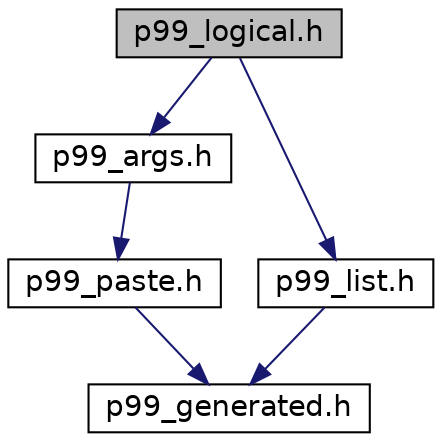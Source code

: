 digraph "p99_logical.h"
{
 // LATEX_PDF_SIZE
  edge [fontname="Helvetica",fontsize="14",labelfontname="Helvetica",labelfontsize="14"];
  node [fontname="Helvetica",fontsize="14",shape=record];
  Node1 [label="p99_logical.h",height=0.2,width=0.4,color="black", fillcolor="grey75", style="filled", fontcolor="black",tooltip="macros to handle Boolean conditions at compile time."];
  Node1 -> Node2 [color="midnightblue",fontsize="14",style="solid",fontname="Helvetica"];
  Node2 [label="p99_args.h",height=0.2,width=0.4,color="black", fillcolor="white", style="filled",URL="$p99__args_8h.html",tooltip="Providing macros that handle variadic macro argument lists."];
  Node2 -> Node3 [color="midnightblue",fontsize="14",style="solid",fontname="Helvetica"];
  Node3 [label="p99_paste.h",height=0.2,width=0.4,color="black", fillcolor="white", style="filled",URL="$p99__paste_8h.html",tooltip="macros that paste tokens in a predictable way"];
  Node3 -> Node4 [color="midnightblue",fontsize="14",style="solid",fontname="Helvetica"];
  Node4 [label="p99_generated.h",height=0.2,width=0.4,color="black", fillcolor="white", style="filled",URL="$p99__generated_8h.html",tooltip="automatically generated macros to handle variadic macros."];
  Node1 -> Node5 [color="midnightblue",fontsize="14",style="solid",fontname="Helvetica"];
  Node5 [label="p99_list.h",height=0.2,width=0.4,color="black", fillcolor="white", style="filled",URL="$p99__list_8h.html",tooltip="Basis macros to process the parameter list of a variadic macro."];
  Node5 -> Node4 [color="midnightblue",fontsize="14",style="solid",fontname="Helvetica"];
}
